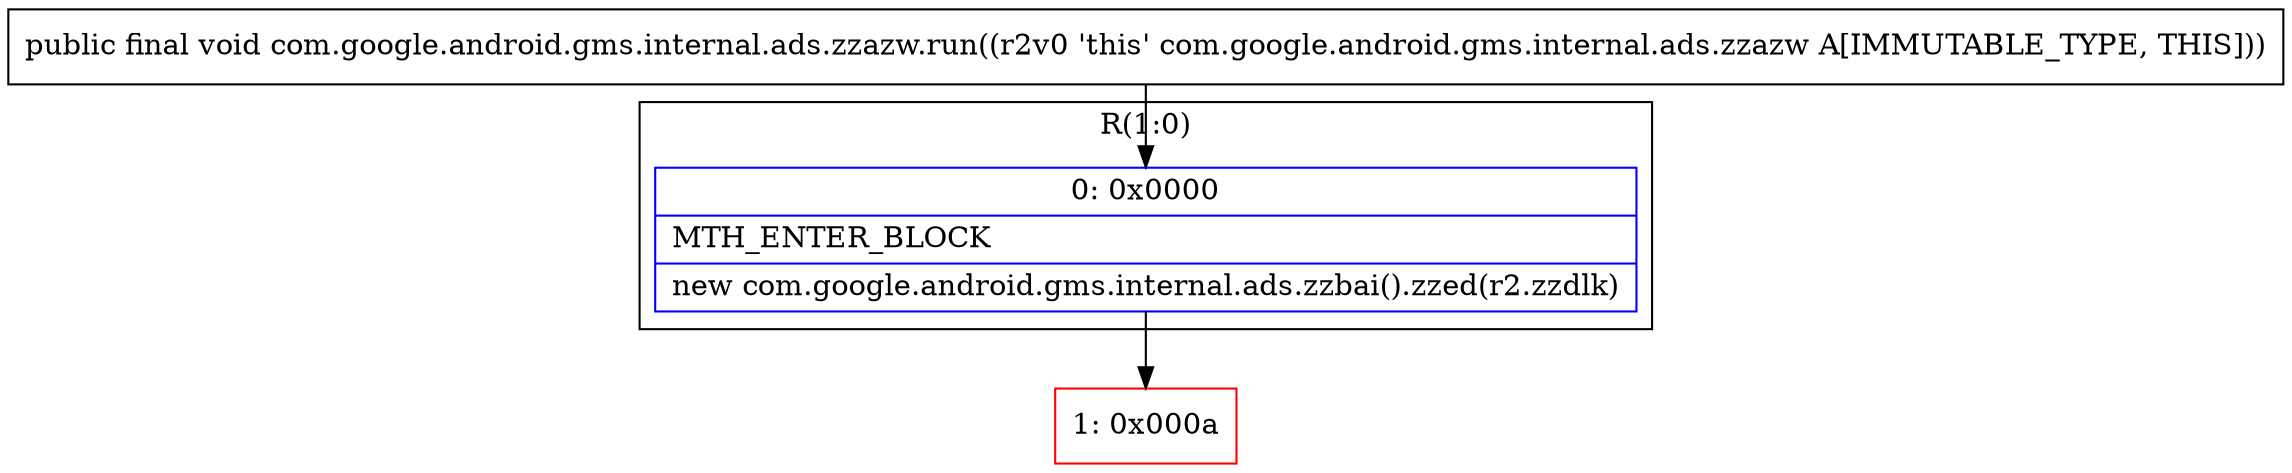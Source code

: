 digraph "CFG forcom.google.android.gms.internal.ads.zzazw.run()V" {
subgraph cluster_Region_1687795786 {
label = "R(1:0)";
node [shape=record,color=blue];
Node_0 [shape=record,label="{0\:\ 0x0000|MTH_ENTER_BLOCK\l|new com.google.android.gms.internal.ads.zzbai().zzed(r2.zzdlk)\l}"];
}
Node_1 [shape=record,color=red,label="{1\:\ 0x000a}"];
MethodNode[shape=record,label="{public final void com.google.android.gms.internal.ads.zzazw.run((r2v0 'this' com.google.android.gms.internal.ads.zzazw A[IMMUTABLE_TYPE, THIS])) }"];
MethodNode -> Node_0;
Node_0 -> Node_1;
}

